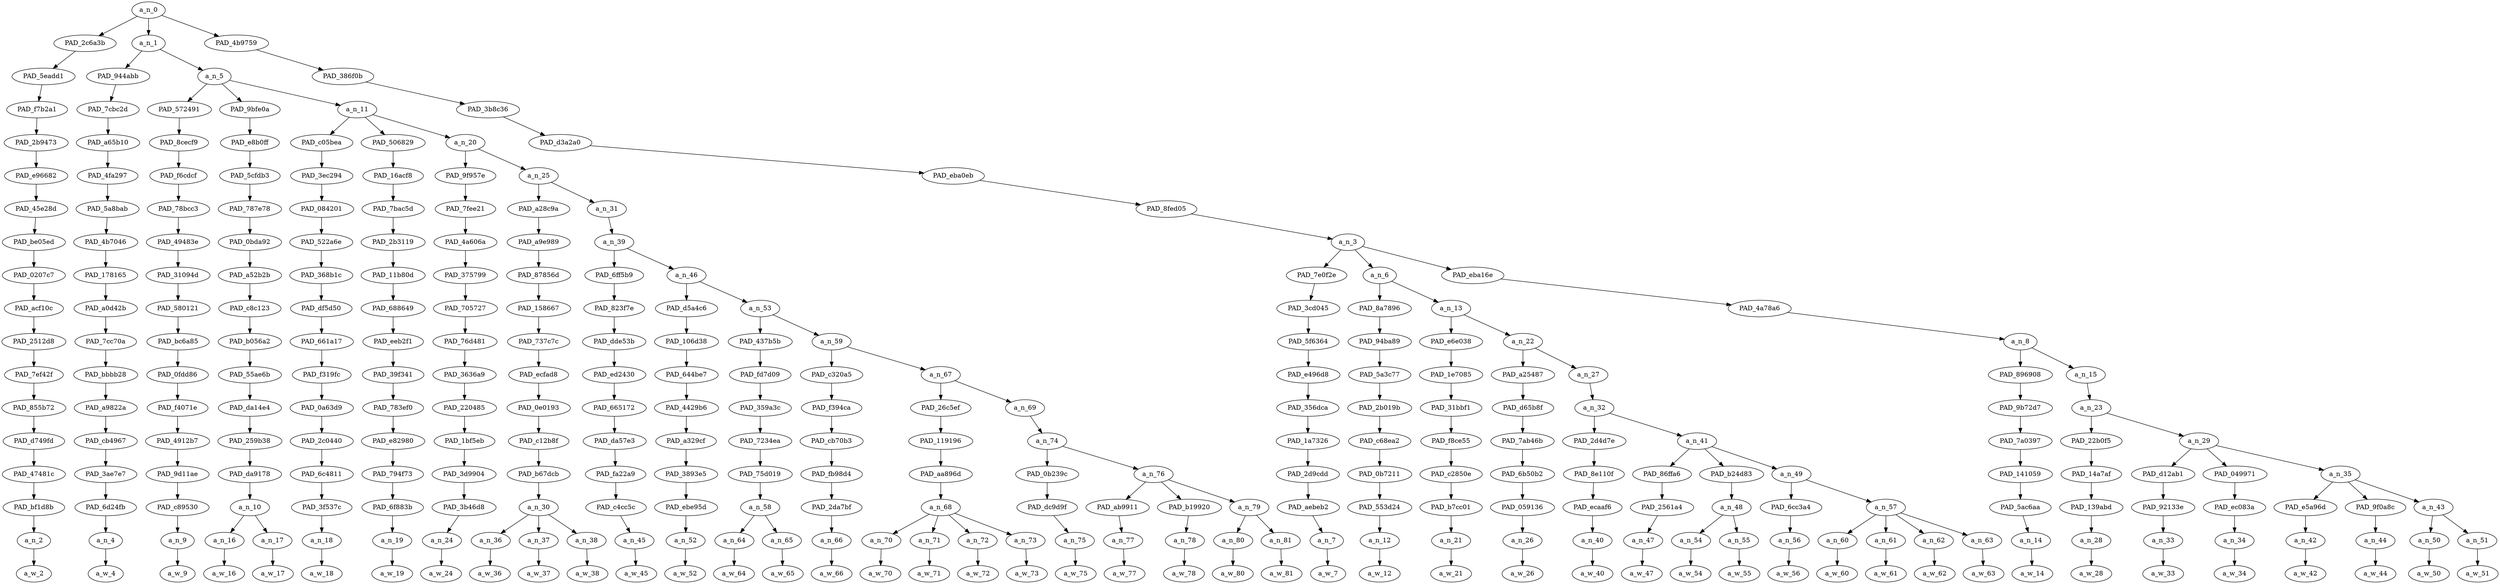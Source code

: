 strict digraph "" {
	a_n_0	[index=0,
		level=17,
		pos="19.859748746141978,17!",
		text_span="[0, 1, 2, 3, 4, 5, 6, 7, 8, 9, 10, 11, 12, 13, 14, 15, 16, 17, 18, 19, 20, 21, 22, 23, 24, 25, 26, 27, 28, 29, 30, 31, 32, 33, 34, \
35, 36, 37, 38, 39, 40, 41, 42, 43, 44, 45]",
		value=1.00000002];
	PAD_2c6a3b	[index=1,
		level=16,
		pos="24.0,16!",
		text_span="[24]",
		value=0.01189901];
	a_n_0 -> PAD_2c6a3b;
	a_n_1	[index=0,
		level=16,
		pos="1.518482349537037,16!",
		text_span="[0, 1, 2, 3, 4, 5, 6, 7, 8, 9, 10, 11, 12, 13, 14, 15, 16, 17, 18, 19, 20, 21, 22, 23]",
		value=0.66724325];
	a_n_0 -> a_n_1;
	PAD_4b9759	[index=2,
		level=16,
		pos="34.06076388888889,16!",
		text_span="[25, 26, 27, 28, 29, 30, 31, 32, 33, 34, 35, 36, 37, 38, 39, 40, 41, 42, 43, 44, 45]",
		value=0.32061777];
	a_n_0 -> PAD_4b9759;
	PAD_5eadd1	[index=2,
		level=15,
		pos="24.0,15!",
		text_span="[24]",
		value=0.01189901];
	PAD_2c6a3b -> PAD_5eadd1;
	PAD_f7b2a1	[index=4,
		level=14,
		pos="24.0,14!",
		text_span="[24]",
		value=0.01189901];
	PAD_5eadd1 -> PAD_f7b2a1;
	PAD_2b9473	[index=6,
		level=13,
		pos="24.0,13!",
		text_span="[24]",
		value=0.01189901];
	PAD_f7b2a1 -> PAD_2b9473;
	PAD_e96682	[index=7,
		level=12,
		pos="24.0,12!",
		text_span="[24]",
		value=0.01189901];
	PAD_2b9473 -> PAD_e96682;
	PAD_45e28d	[index=8,
		level=11,
		pos="24.0,11!",
		text_span="[24]",
		value=0.01189901];
	PAD_e96682 -> PAD_45e28d;
	PAD_be05ed	[index=8,
		level=10,
		pos="24.0,10!",
		text_span="[24]",
		value=0.01189901];
	PAD_45e28d -> PAD_be05ed;
	PAD_0207c7	[index=9,
		level=9,
		pos="24.0,9!",
		text_span="[24]",
		value=0.01189901];
	PAD_be05ed -> PAD_0207c7;
	PAD_acf10c	[index=10,
		level=8,
		pos="24.0,8!",
		text_span="[24]",
		value=0.01189901];
	PAD_0207c7 -> PAD_acf10c;
	PAD_2512d8	[index=11,
		level=7,
		pos="24.0,7!",
		text_span="[24]",
		value=0.01189901];
	PAD_acf10c -> PAD_2512d8;
	PAD_7ef42f	[index=12,
		level=6,
		pos="24.0,6!",
		text_span="[24]",
		value=0.01189901];
	PAD_2512d8 -> PAD_7ef42f;
	PAD_855b72	[index=13,
		level=5,
		pos="24.0,5!",
		text_span="[24]",
		value=0.01189901];
	PAD_7ef42f -> PAD_855b72;
	PAD_d749fd	[index=13,
		level=4,
		pos="24.0,4!",
		text_span="[24]",
		value=0.01189901];
	PAD_855b72 -> PAD_d749fd;
	PAD_47481c	[index=14,
		level=3,
		pos="24.0,3!",
		text_span="[24]",
		value=0.01189901];
	PAD_d749fd -> PAD_47481c;
	PAD_bf1d8b	[index=16,
		level=2,
		pos="24.0,2!",
		text_span="[24]",
		value=0.01189901];
	PAD_47481c -> PAD_bf1d8b;
	a_n_2	[index=24,
		level=1,
		pos="24.0,1!",
		text_span="[24]",
		value=0.01189901];
	PAD_bf1d8b -> a_n_2;
	a_w_2	[index=24,
		level=0,
		pos="24,0!",
		text_span="[24]",
		value=but];
	a_n_2 -> a_w_2;
	PAD_944abb	[index=0,
		level=15,
		pos="0.0,15!",
		text_span="[0]",
		value=0.02630308];
	a_n_1 -> PAD_944abb;
	a_n_5	[index=1,
		level=15,
		pos="3.036964699074074,15!",
		text_span="[1, 2, 3, 4, 5, 6, 7, 8, 9, 10, 11, 12, 13, 14, 15, 16, 17, 18, 19, 20, 21, 22, 23]",
		value=0.64065507];
	a_n_1 -> a_n_5;
	PAD_7cbc2d	[index=0,
		level=14,
		pos="0.0,14!",
		text_span="[0]",
		value=0.02630308];
	PAD_944abb -> PAD_7cbc2d;
	PAD_a65b10	[index=0,
		level=13,
		pos="0.0,13!",
		text_span="[0]",
		value=0.02630308];
	PAD_7cbc2d -> PAD_a65b10;
	PAD_4fa297	[index=0,
		level=12,
		pos="0.0,12!",
		text_span="[0]",
		value=0.02630308];
	PAD_a65b10 -> PAD_4fa297;
	PAD_5a8bab	[index=0,
		level=11,
		pos="0.0,11!",
		text_span="[0]",
		value=0.02630308];
	PAD_4fa297 -> PAD_5a8bab;
	PAD_4b7046	[index=0,
		level=10,
		pos="0.0,10!",
		text_span="[0]",
		value=0.02630308];
	PAD_5a8bab -> PAD_4b7046;
	PAD_178165	[index=0,
		level=9,
		pos="0.0,9!",
		text_span="[0]",
		value=0.02630308];
	PAD_4b7046 -> PAD_178165;
	PAD_a0d42b	[index=0,
		level=8,
		pos="0.0,8!",
		text_span="[0]",
		value=0.02630308];
	PAD_178165 -> PAD_a0d42b;
	PAD_7cc70a	[index=0,
		level=7,
		pos="0.0,7!",
		text_span="[0]",
		value=0.02630308];
	PAD_a0d42b -> PAD_7cc70a;
	PAD_bbbb28	[index=0,
		level=6,
		pos="0.0,6!",
		text_span="[0]",
		value=0.02630308];
	PAD_7cc70a -> PAD_bbbb28;
	PAD_a9822a	[index=0,
		level=5,
		pos="0.0,5!",
		text_span="[0]",
		value=0.02630308];
	PAD_bbbb28 -> PAD_a9822a;
	PAD_cb4967	[index=0,
		level=4,
		pos="0.0,4!",
		text_span="[0]",
		value=0.02630308];
	PAD_a9822a -> PAD_cb4967;
	PAD_3ae7e7	[index=0,
		level=3,
		pos="0.0,3!",
		text_span="[0]",
		value=0.02630308];
	PAD_cb4967 -> PAD_3ae7e7;
	PAD_6d24fb	[index=0,
		level=2,
		pos="0.0,2!",
		text_span="[0]",
		value=0.02630308];
	PAD_3ae7e7 -> PAD_6d24fb;
	a_n_4	[index=0,
		level=1,
		pos="0.0,1!",
		text_span="[0]",
		value=0.02630308];
	PAD_6d24fb -> a_n_4;
	a_w_4	[index=0,
		level=0,
		pos="0,0!",
		text_span="[0]",
		value="<user>"];
	a_n_4 -> a_w_4;
	PAD_572491	[index=1,
		level=14,
		pos="1.0,14!",
		text_span="[1]",
		value=0.02112273];
	a_n_5 -> PAD_572491;
	PAD_9bfe0a	[index=2,
		level=14,
		pos="2.5,14!",
		text_span="[2, 3]",
		value=0.02573416];
	a_n_5 -> PAD_9bfe0a;
	a_n_11	[index=3,
		level=14,
		pos="5.610894097222222,14!",
		text_span="[4, 5, 6, 7, 8, 9, 10, 11, 12, 13, 14, 15, 16, 17, 18, 19, 20, 21, 22, 23]",
		value=0.59350848];
	a_n_5 -> a_n_11;
	PAD_8cecf9	[index=1,
		level=13,
		pos="1.0,13!",
		text_span="[1]",
		value=0.02112273];
	PAD_572491 -> PAD_8cecf9;
	PAD_f6cdcf	[index=1,
		level=12,
		pos="1.0,12!",
		text_span="[1]",
		value=0.02112273];
	PAD_8cecf9 -> PAD_f6cdcf;
	PAD_78bcc3	[index=1,
		level=11,
		pos="1.0,11!",
		text_span="[1]",
		value=0.02112273];
	PAD_f6cdcf -> PAD_78bcc3;
	PAD_49483e	[index=1,
		level=10,
		pos="1.0,10!",
		text_span="[1]",
		value=0.02112273];
	PAD_78bcc3 -> PAD_49483e;
	PAD_31094d	[index=1,
		level=9,
		pos="1.0,9!",
		text_span="[1]",
		value=0.02112273];
	PAD_49483e -> PAD_31094d;
	PAD_580121	[index=1,
		level=8,
		pos="1.0,8!",
		text_span="[1]",
		value=0.02112273];
	PAD_31094d -> PAD_580121;
	PAD_bc6a85	[index=1,
		level=7,
		pos="1.0,7!",
		text_span="[1]",
		value=0.02112273];
	PAD_580121 -> PAD_bc6a85;
	PAD_0fdd86	[index=1,
		level=6,
		pos="1.0,6!",
		text_span="[1]",
		value=0.02112273];
	PAD_bc6a85 -> PAD_0fdd86;
	PAD_f4071e	[index=1,
		level=5,
		pos="1.0,5!",
		text_span="[1]",
		value=0.02112273];
	PAD_0fdd86 -> PAD_f4071e;
	PAD_4912b7	[index=1,
		level=4,
		pos="1.0,4!",
		text_span="[1]",
		value=0.02112273];
	PAD_f4071e -> PAD_4912b7;
	PAD_9d11ae	[index=1,
		level=3,
		pos="1.0,3!",
		text_span="[1]",
		value=0.02112273];
	PAD_4912b7 -> PAD_9d11ae;
	PAD_c89530	[index=1,
		level=2,
		pos="1.0,2!",
		text_span="[1]",
		value=0.02112273];
	PAD_9d11ae -> PAD_c89530;
	a_n_9	[index=1,
		level=1,
		pos="1.0,1!",
		text_span="[1]",
		value=0.02112273];
	PAD_c89530 -> a_n_9;
	a_w_9	[index=1,
		level=0,
		pos="1,0!",
		text_span="[1]",
		value=may];
	a_n_9 -> a_w_9;
	PAD_e8b0ff	[index=2,
		level=13,
		pos="2.5,13!",
		text_span="[2, 3]",
		value=0.02573416];
	PAD_9bfe0a -> PAD_e8b0ff;
	PAD_5cfdb3	[index=2,
		level=12,
		pos="2.5,12!",
		text_span="[2, 3]",
		value=0.02573416];
	PAD_e8b0ff -> PAD_5cfdb3;
	PAD_787e78	[index=2,
		level=11,
		pos="2.5,11!",
		text_span="[2, 3]",
		value=0.02573416];
	PAD_5cfdb3 -> PAD_787e78;
	PAD_0bda92	[index=2,
		level=10,
		pos="2.5,10!",
		text_span="[2, 3]",
		value=0.02573416];
	PAD_787e78 -> PAD_0bda92;
	PAD_a52b2b	[index=2,
		level=9,
		pos="2.5,9!",
		text_span="[2, 3]",
		value=0.02573416];
	PAD_0bda92 -> PAD_a52b2b;
	PAD_c8c123	[index=2,
		level=8,
		pos="2.5,8!",
		text_span="[2, 3]",
		value=0.02573416];
	PAD_a52b2b -> PAD_c8c123;
	PAD_b056a2	[index=2,
		level=7,
		pos="2.5,7!",
		text_span="[2, 3]",
		value=0.02573416];
	PAD_c8c123 -> PAD_b056a2;
	PAD_55ae6b	[index=2,
		level=6,
		pos="2.5,6!",
		text_span="[2, 3]",
		value=0.02573416];
	PAD_b056a2 -> PAD_55ae6b;
	PAD_da14e4	[index=2,
		level=5,
		pos="2.5,5!",
		text_span="[2, 3]",
		value=0.02573416];
	PAD_55ae6b -> PAD_da14e4;
	PAD_259b38	[index=2,
		level=4,
		pos="2.5,4!",
		text_span="[2, 3]",
		value=0.02573416];
	PAD_da14e4 -> PAD_259b38;
	PAD_da9178	[index=2,
		level=3,
		pos="2.5,3!",
		text_span="[2, 3]",
		value=0.02573416];
	PAD_259b38 -> PAD_da9178;
	a_n_10	[index=2,
		level=2,
		pos="2.5,2!",
		text_span="[2, 3]",
		value=0.02573416];
	PAD_da9178 -> a_n_10;
	a_n_16	[index=2,
		level=1,
		pos="2.0,1!",
		text_span="[2]",
		value=0.01347116];
	a_n_10 -> a_n_16;
	a_n_17	[index=3,
		level=1,
		pos="3.0,1!",
		text_span="[3]",
		value=0.01225252];
	a_n_10 -> a_n_17;
	a_w_16	[index=2,
		level=0,
		pos="2,0!",
		text_span="[2]",
		value=as];
	a_n_16 -> a_w_16;
	a_w_17	[index=3,
		level=0,
		pos="3,0!",
		text_span="[3]",
		value=well];
	a_n_17 -> a_w_17;
	PAD_c05bea	[index=3,
		level=13,
		pos="4.0,13!",
		text_span="[4]",
		value=0.01301423];
	a_n_11 -> PAD_c05bea;
	PAD_506829	[index=4,
		level=13,
		pos="5.0,13!",
		text_span="[5]",
		value=0.01321083];
	a_n_11 -> PAD_506829;
	a_n_20	[index=5,
		level=13,
		pos="7.832682291666667,13!",
		text_span="[6, 7, 8, 9, 10, 11, 12, 13, 14, 15, 16, 17, 18, 19, 20, 21, 22, 23]",
		value=0.56696602];
	a_n_11 -> a_n_20;
	PAD_3ec294	[index=3,
		level=12,
		pos="4.0,12!",
		text_span="[4]",
		value=0.01301423];
	PAD_c05bea -> PAD_3ec294;
	PAD_084201	[index=3,
		level=11,
		pos="4.0,11!",
		text_span="[4]",
		value=0.01301423];
	PAD_3ec294 -> PAD_084201;
	PAD_522a6e	[index=3,
		level=10,
		pos="4.0,10!",
		text_span="[4]",
		value=0.01301423];
	PAD_084201 -> PAD_522a6e;
	PAD_368b1c	[index=3,
		level=9,
		pos="4.0,9!",
		text_span="[4]",
		value=0.01301423];
	PAD_522a6e -> PAD_368b1c;
	PAD_df5d50	[index=3,
		level=8,
		pos="4.0,8!",
		text_span="[4]",
		value=0.01301423];
	PAD_368b1c -> PAD_df5d50;
	PAD_661a17	[index=3,
		level=7,
		pos="4.0,7!",
		text_span="[4]",
		value=0.01301423];
	PAD_df5d50 -> PAD_661a17;
	PAD_f319fc	[index=3,
		level=6,
		pos="4.0,6!",
		text_span="[4]",
		value=0.01301423];
	PAD_661a17 -> PAD_f319fc;
	PAD_0a63d9	[index=3,
		level=5,
		pos="4.0,5!",
		text_span="[4]",
		value=0.01301423];
	PAD_f319fc -> PAD_0a63d9;
	PAD_2c0440	[index=3,
		level=4,
		pos="4.0,4!",
		text_span="[4]",
		value=0.01301423];
	PAD_0a63d9 -> PAD_2c0440;
	PAD_6c4811	[index=3,
		level=3,
		pos="4.0,3!",
		text_span="[4]",
		value=0.01301423];
	PAD_2c0440 -> PAD_6c4811;
	PAD_3f537c	[index=3,
		level=2,
		pos="4.0,2!",
		text_span="[4]",
		value=0.01301423];
	PAD_6c4811 -> PAD_3f537c;
	a_n_18	[index=4,
		level=1,
		pos="4.0,1!",
		text_span="[4]",
		value=0.01301423];
	PAD_3f537c -> a_n_18;
	a_w_18	[index=4,
		level=0,
		pos="4,0!",
		text_span="[4]",
		value=put];
	a_n_18 -> a_w_18;
	PAD_16acf8	[index=4,
		level=12,
		pos="5.0,12!",
		text_span="[5]",
		value=0.01321083];
	PAD_506829 -> PAD_16acf8;
	PAD_7bac5d	[index=4,
		level=11,
		pos="5.0,11!",
		text_span="[5]",
		value=0.01321083];
	PAD_16acf8 -> PAD_7bac5d;
	PAD_2b3119	[index=4,
		level=10,
		pos="5.0,10!",
		text_span="[5]",
		value=0.01321083];
	PAD_7bac5d -> PAD_2b3119;
	PAD_11b80d	[index=4,
		level=9,
		pos="5.0,9!",
		text_span="[5]",
		value=0.01321083];
	PAD_2b3119 -> PAD_11b80d;
	PAD_688649	[index=4,
		level=8,
		pos="5.0,8!",
		text_span="[5]",
		value=0.01321083];
	PAD_11b80d -> PAD_688649;
	PAD_eeb2f1	[index=4,
		level=7,
		pos="5.0,7!",
		text_span="[5]",
		value=0.01321083];
	PAD_688649 -> PAD_eeb2f1;
	PAD_39f341	[index=4,
		level=6,
		pos="5.0,6!",
		text_span="[5]",
		value=0.01321083];
	PAD_eeb2f1 -> PAD_39f341;
	PAD_783ef0	[index=4,
		level=5,
		pos="5.0,5!",
		text_span="[5]",
		value=0.01321083];
	PAD_39f341 -> PAD_783ef0;
	PAD_e82980	[index=4,
		level=4,
		pos="5.0,4!",
		text_span="[5]",
		value=0.01321083];
	PAD_783ef0 -> PAD_e82980;
	PAD_794f73	[index=4,
		level=3,
		pos="5.0,3!",
		text_span="[5]",
		value=0.01321083];
	PAD_e82980 -> PAD_794f73;
	PAD_6f883b	[index=4,
		level=2,
		pos="5.0,2!",
		text_span="[5]",
		value=0.01321083];
	PAD_794f73 -> PAD_6f883b;
	a_n_19	[index=5,
		level=1,
		pos="5.0,1!",
		text_span="[5]",
		value=0.01321083];
	PAD_6f883b -> a_n_19;
	a_w_19	[index=5,
		level=0,
		pos="5,0!",
		text_span="[5]",
		value=you];
	a_n_19 -> a_w_19;
	PAD_9f957e	[index=5,
		level=12,
		pos="6.0,12!",
		text_span="[6]",
		value=0.01002712];
	a_n_20 -> PAD_9f957e;
	a_n_25	[index=6,
		level=12,
		pos="9.665364583333334,12!",
		text_span="[7, 8, 9, 10, 11, 12, 13, 14, 15, 16, 17, 18, 19, 20, 21, 22, 23]",
		value=0.55660585];
	a_n_20 -> a_n_25;
	PAD_7fee21	[index=5,
		level=11,
		pos="6.0,11!",
		text_span="[6]",
		value=0.01002712];
	PAD_9f957e -> PAD_7fee21;
	PAD_4a606a	[index=5,
		level=10,
		pos="6.0,10!",
		text_span="[6]",
		value=0.01002712];
	PAD_7fee21 -> PAD_4a606a;
	PAD_375799	[index=5,
		level=9,
		pos="6.0,9!",
		text_span="[6]",
		value=0.01002712];
	PAD_4a606a -> PAD_375799;
	PAD_705727	[index=5,
		level=8,
		pos="6.0,8!",
		text_span="[6]",
		value=0.01002712];
	PAD_375799 -> PAD_705727;
	PAD_76d481	[index=5,
		level=7,
		pos="6.0,7!",
		text_span="[6]",
		value=0.01002712];
	PAD_705727 -> PAD_76d481;
	PAD_3636a9	[index=5,
		level=6,
		pos="6.0,6!",
		text_span="[6]",
		value=0.01002712];
	PAD_76d481 -> PAD_3636a9;
	PAD_220485	[index=5,
		level=5,
		pos="6.0,5!",
		text_span="[6]",
		value=0.01002712];
	PAD_3636a9 -> PAD_220485;
	PAD_1bf5eb	[index=5,
		level=4,
		pos="6.0,4!",
		text_span="[6]",
		value=0.01002712];
	PAD_220485 -> PAD_1bf5eb;
	PAD_3d9904	[index=5,
		level=3,
		pos="6.0,3!",
		text_span="[6]",
		value=0.01002712];
	PAD_1bf5eb -> PAD_3d9904;
	PAD_3b46d8	[index=5,
		level=2,
		pos="6.0,2!",
		text_span="[6]",
		value=0.01002712];
	PAD_3d9904 -> PAD_3b46d8;
	a_n_24	[index=6,
		level=1,
		pos="6.0,1!",
		text_span="[6]",
		value=0.01002712];
	PAD_3b46d8 -> a_n_24;
	a_w_24	[index=6,
		level=0,
		pos="6,0!",
		text_span="[6]",
		value=to];
	a_n_24 -> a_w_24;
	PAD_a28c9a	[index=6,
		level=11,
		pos="8.0,11!",
		text_span="[7, 8, 9]",
		value=0.04689068];
	a_n_25 -> PAD_a28c9a;
	a_n_31	[index=7,
		level=11,
		pos="11.330729166666668,11!",
		text_span="[10, 11, 12, 13, 14, 15, 16, 17, 18, 19, 20, 21, 22, 23]",
		value=0.50937374];
	a_n_25 -> a_n_31;
	PAD_a9e989	[index=6,
		level=10,
		pos="8.0,10!",
		text_span="[7, 8, 9]",
		value=0.04689068];
	PAD_a28c9a -> PAD_a9e989;
	PAD_87856d	[index=6,
		level=9,
		pos="8.0,9!",
		text_span="[7, 8, 9]",
		value=0.04689068];
	PAD_a9e989 -> PAD_87856d;
	PAD_158667	[index=6,
		level=8,
		pos="8.0,8!",
		text_span="[7, 8, 9]",
		value=0.04689068];
	PAD_87856d -> PAD_158667;
	PAD_737c7c	[index=6,
		level=7,
		pos="8.0,7!",
		text_span="[7, 8, 9]",
		value=0.04689068];
	PAD_158667 -> PAD_737c7c;
	PAD_ecfad8	[index=6,
		level=6,
		pos="8.0,6!",
		text_span="[7, 8, 9]",
		value=0.04689068];
	PAD_737c7c -> PAD_ecfad8;
	PAD_0e0193	[index=6,
		level=5,
		pos="8.0,5!",
		text_span="[7, 8, 9]",
		value=0.04689068];
	PAD_ecfad8 -> PAD_0e0193;
	PAD_c12b8f	[index=6,
		level=4,
		pos="8.0,4!",
		text_span="[7, 8, 9]",
		value=0.04689068];
	PAD_0e0193 -> PAD_c12b8f;
	PAD_b67dcb	[index=6,
		level=3,
		pos="8.0,3!",
		text_span="[7, 8, 9]",
		value=0.04689068];
	PAD_c12b8f -> PAD_b67dcb;
	a_n_30	[index=6,
		level=2,
		pos="8.0,2!",
		text_span="[7, 8, 9]",
		value=0.04689068];
	PAD_b67dcb -> a_n_30;
	a_n_36	[index=7,
		level=1,
		pos="7.0,1!",
		text_span="[7]",
		value=0.01202826];
	a_n_30 -> a_n_36;
	a_n_37	[index=8,
		level=1,
		pos="8.0,1!",
		text_span="[8]",
		value=0.01714351];
	a_n_30 -> a_n_37;
	a_n_38	[index=9,
		level=1,
		pos="9.0,1!",
		text_span="[9]",
		value=0.01768253];
	a_n_30 -> a_n_38;
	a_w_36	[index=7,
		level=0,
		pos="7,0!",
		text_span="[7]",
		value=good];
	a_n_36 -> a_w_36;
	a_w_37	[index=8,
		level=0,
		pos="8,0!",
		text_span="[8]",
		value=use];
	a_n_37 -> a_w_37;
	a_w_38	[index=9,
		level=0,
		pos="9,0!",
		text_span="[9]",
		value="<user>1"];
	a_n_38 -> a_w_38;
	a_n_39	[index=7,
		level=10,
		pos="11.330729166666668,10!",
		text_span="[10, 11, 12, 13, 14, 15, 16, 17, 18, 19, 20, 21, 22, 23]",
		value=0.50899239];
	a_n_31 -> a_n_39;
	PAD_6ff5b9	[index=7,
		level=9,
		pos="10.0,9!",
		text_span="[10]",
		value=0.01164450];
	a_n_39 -> PAD_6ff5b9;
	a_n_46	[index=8,
		level=9,
		pos="12.661458333333334,9!",
		text_span="[11, 12, 13, 14, 15, 16, 17, 18, 19, 20, 21, 22, 23]",
		value=0.49696654];
	a_n_39 -> a_n_46;
	PAD_823f7e	[index=7,
		level=8,
		pos="10.0,8!",
		text_span="[10]",
		value=0.01164450];
	PAD_6ff5b9 -> PAD_823f7e;
	PAD_dde53b	[index=7,
		level=7,
		pos="10.0,7!",
		text_span="[10]",
		value=0.01164450];
	PAD_823f7e -> PAD_dde53b;
	PAD_ed2430	[index=7,
		level=6,
		pos="10.0,6!",
		text_span="[10]",
		value=0.01164450];
	PAD_dde53b -> PAD_ed2430;
	PAD_665172	[index=7,
		level=5,
		pos="10.0,5!",
		text_span="[10]",
		value=0.01164450];
	PAD_ed2430 -> PAD_665172;
	PAD_da57e3	[index=7,
		level=4,
		pos="10.0,4!",
		text_span="[10]",
		value=0.01164450];
	PAD_665172 -> PAD_da57e3;
	PAD_fa22a9	[index=7,
		level=3,
		pos="10.0,3!",
		text_span="[10]",
		value=0.01164450];
	PAD_da57e3 -> PAD_fa22a9;
	PAD_c4cc5c	[index=7,
		level=2,
		pos="10.0,2!",
		text_span="[10]",
		value=0.01164450];
	PAD_fa22a9 -> PAD_c4cc5c;
	a_n_45	[index=10,
		level=1,
		pos="10.0,1!",
		text_span="[10]",
		value=0.01164450];
	PAD_c4cc5c -> a_n_45;
	a_w_45	[index=10,
		level=0,
		pos="10,0!",
		text_span="[10]",
		value=this];
	a_n_45 -> a_w_45;
	PAD_d5a4c6	[index=8,
		level=8,
		pos="11.0,8!",
		text_span="[11]",
		value=0.01325003];
	a_n_46 -> PAD_d5a4c6;
	a_n_53	[index=9,
		level=8,
		pos="14.322916666666668,8!",
		text_span="[12, 13, 14, 15, 16, 17, 18, 19, 20, 21, 22, 23]",
		value=0.48332165];
	a_n_46 -> a_n_53;
	PAD_106d38	[index=8,
		level=7,
		pos="11.0,7!",
		text_span="[11]",
		value=0.01325003];
	PAD_d5a4c6 -> PAD_106d38;
	PAD_644be7	[index=8,
		level=6,
		pos="11.0,6!",
		text_span="[11]",
		value=0.01325003];
	PAD_106d38 -> PAD_644be7;
	PAD_4429b6	[index=8,
		level=5,
		pos="11.0,5!",
		text_span="[11]",
		value=0.01325003];
	PAD_644be7 -> PAD_4429b6;
	PAD_a329cf	[index=8,
		level=4,
		pos="11.0,4!",
		text_span="[11]",
		value=0.01325003];
	PAD_4429b6 -> PAD_a329cf;
	PAD_3893e5	[index=8,
		level=3,
		pos="11.0,3!",
		text_span="[11]",
		value=0.01325003];
	PAD_a329cf -> PAD_3893e5;
	PAD_ebe95d	[index=8,
		level=2,
		pos="11.0,2!",
		text_span="[11]",
		value=0.01325003];
	PAD_3893e5 -> PAD_ebe95d;
	a_n_52	[index=11,
		level=1,
		pos="11.0,1!",
		text_span="[11]",
		value=0.01325003];
	PAD_ebe95d -> a_n_52;
	a_w_52	[index=11,
		level=0,
		pos="11,0!",
		text_span="[11]",
		value=is];
	a_n_52 -> a_w_52;
	PAD_437b5b	[index=9,
		level=7,
		pos="12.5,7!",
		text_span="[12, 13]",
		value=0.03303989];
	a_n_53 -> PAD_437b5b;
	a_n_59	[index=10,
		level=7,
		pos="16.145833333333336,7!",
		text_span="[14, 15, 16, 17, 18, 19, 20, 21, 22, 23]",
		value=0.44986036];
	a_n_53 -> a_n_59;
	PAD_fd7d09	[index=9,
		level=6,
		pos="12.5,6!",
		text_span="[12, 13]",
		value=0.03303989];
	PAD_437b5b -> PAD_fd7d09;
	PAD_359a3c	[index=9,
		level=5,
		pos="12.5,5!",
		text_span="[12, 13]",
		value=0.03303989];
	PAD_fd7d09 -> PAD_359a3c;
	PAD_7234ea	[index=9,
		level=4,
		pos="12.5,4!",
		text_span="[12, 13]",
		value=0.03303989];
	PAD_359a3c -> PAD_7234ea;
	PAD_75d019	[index=9,
		level=3,
		pos="12.5,3!",
		text_span="[12, 13]",
		value=0.03303989];
	PAD_7234ea -> PAD_75d019;
	a_n_58	[index=9,
		level=2,
		pos="12.5,2!",
		text_span="[12, 13]",
		value=0.03303989];
	PAD_75d019 -> a_n_58;
	a_n_64	[index=12,
		level=1,
		pos="12.0,1!",
		text_span="[12]",
		value=0.01097603];
	a_n_58 -> a_n_64;
	a_n_65	[index=13,
		level=1,
		pos="13.0,1!",
		text_span="[13]",
		value=0.02198939];
	a_n_58 -> a_n_65;
	a_w_64	[index=12,
		level=0,
		pos="12,0!",
		text_span="[12]",
		value=an];
	a_n_64 -> a_w_64;
	a_w_65	[index=13,
		level=0,
		pos="13,0!",
		text_span="[13]",
		value=example];
	a_n_65 -> a_w_65;
	PAD_c320a5	[index=10,
		level=6,
		pos="14.0,6!",
		text_span="[14]",
		value=0.01610444];
	a_n_59 -> PAD_c320a5;
	a_n_67	[index=11,
		level=6,
		pos="18.291666666666668,6!",
		text_span="[15, 16, 17, 18, 19, 20, 21, 22, 23]",
		value=0.43325673];
	a_n_59 -> a_n_67;
	PAD_f394ca	[index=10,
		level=5,
		pos="14.0,5!",
		text_span="[14]",
		value=0.01610444];
	PAD_c320a5 -> PAD_f394ca;
	PAD_cb70b3	[index=10,
		level=4,
		pos="14.0,4!",
		text_span="[14]",
		value=0.01610444];
	PAD_f394ca -> PAD_cb70b3;
	PAD_fb98d4	[index=10,
		level=3,
		pos="14.0,3!",
		text_span="[14]",
		value=0.01610444];
	PAD_cb70b3 -> PAD_fb98d4;
	PAD_2da7bf	[index=10,
		level=2,
		pos="14.0,2!",
		text_span="[14]",
		value=0.01610444];
	PAD_fb98d4 -> PAD_2da7bf;
	a_n_66	[index=14,
		level=1,
		pos="14.0,1!",
		text_span="[14]",
		value=0.01610444];
	PAD_2da7bf -> a_n_66;
	a_w_66	[index=14,
		level=0,
		pos="14,0!",
		text_span="[14]",
		value=of];
	a_n_66 -> a_w_66;
	PAD_26c5ef	[index=11,
		level=5,
		pos="16.5,5!",
		text_span="[15, 16, 17, 18]",
		value=0.35174726];
	a_n_67 -> PAD_26c5ef;
	a_n_69	[index=12,
		level=5,
		pos="20.083333333333336,5!",
		text_span="[19, 20, 21, 22, 23]",
		value=0.08098108];
	a_n_67 -> a_n_69;
	PAD_119196	[index=11,
		level=4,
		pos="16.5,4!",
		text_span="[15, 16, 17, 18]",
		value=0.35174726];
	PAD_26c5ef -> PAD_119196;
	PAD_aa896d	[index=11,
		level=3,
		pos="16.5,3!",
		text_span="[15, 16, 17, 18]",
		value=0.35174726];
	PAD_119196 -> PAD_aa896d;
	a_n_68	[index=11,
		level=2,
		pos="16.5,2!",
		text_span="[15, 16, 17, 18]",
		value=0.35174726];
	PAD_aa896d -> a_n_68;
	a_n_70	[index=15,
		level=1,
		pos="15.0,1!",
		text_span="[15]",
		value=0.03631919];
	a_n_68 -> a_n_70;
	a_n_71	[index=16,
		level=1,
		pos="16.0,1!",
		text_span="[16]",
		value=0.10713848];
	a_n_68 -> a_n_71;
	a_n_72	[index=17,
		level=1,
		pos="17.0,1!",
		text_span="[17]",
		value=0.15805227];
	a_n_68 -> a_n_72;
	a_n_73	[index=18,
		level=1,
		pos="18.0,1!",
		text_span="[18]",
		value=0.04944903];
	a_n_68 -> a_n_73;
	a_w_70	[index=15,
		level=0,
		pos="15,0!",
		text_span="[15]",
		value=a];
	a_n_70 -> a_w_70;
	a_w_71	[index=16,
		level=0,
		pos="16,0!",
		text_span="[16]",
		value=muslim];
	a_n_71 -> a_w_71;
	a_w_72	[index=17,
		level=0,
		pos="17,0!",
		text_span="[17]",
		value=catfish];
	a_n_72 -> a_w_72;
	a_w_73	[index=18,
		level=0,
		pos="18,0!",
		text_span="[18]",
		value=study];
	a_n_73 -> a_w_73;
	a_n_74	[index=12,
		level=4,
		pos="20.083333333333336,4!",
		text_span="[19, 20, 21, 22, 23]",
		value=0.08096135];
	a_n_69 -> a_n_74;
	PAD_0b239c	[index=12,
		level=3,
		pos="19.0,3!",
		text_span="[19]",
		value=0.02143493];
	a_n_74 -> PAD_0b239c;
	a_n_76	[index=13,
		level=3,
		pos="21.166666666666668,3!",
		text_span="[20, 21, 22, 23]",
		value=0.05950670];
	a_n_74 -> a_n_76;
	PAD_dc9d9f	[index=12,
		level=2,
		pos="19.0,2!",
		text_span="[19]",
		value=0.02143493];
	PAD_0b239c -> PAD_dc9d9f;
	a_n_75	[index=19,
		level=1,
		pos="19.0,1!",
		text_span="[19]",
		value=0.02143493];
	PAD_dc9d9f -> a_n_75;
	a_w_75	[index=19,
		level=0,
		pos="19,0!",
		text_span="[19]",
		value=it];
	a_n_75 -> a_w_75;
	PAD_ab9911	[index=13,
		level=2,
		pos="20.0,2!",
		text_span="[20]",
		value=0.01403554];
	a_n_76 -> PAD_ab9911;
	PAD_b19920	[index=14,
		level=2,
		pos="21.0,2!",
		text_span="[21]",
		value=0.02036411];
	a_n_76 -> PAD_b19920;
	a_n_79	[index=15,
		level=2,
		pos="22.5,2!",
		text_span="[22, 23]",
		value=0.02505759];
	a_n_76 -> a_n_79;
	a_n_77	[index=20,
		level=1,
		pos="20.0,1!",
		text_span="[20]",
		value=0.01403554];
	PAD_ab9911 -> a_n_77;
	a_w_77	[index=20,
		level=0,
		pos="20,0!",
		text_span="[20]",
		value=have];
	a_n_77 -> a_w_77;
	a_n_78	[index=21,
		level=1,
		pos="21.0,1!",
		text_span="[21]",
		value=0.02036411];
	PAD_b19920 -> a_n_78;
	a_w_78	[index=21,
		level=0,
		pos="21,0!",
		text_span="[21]",
		value=fun];
	a_n_78 -> a_w_78;
	a_n_80	[index=22,
		level=1,
		pos="22.0,1!",
		text_span="[22]",
		value=0.01266018];
	a_n_79 -> a_n_80;
	a_n_81	[index=23,
		level=1,
		pos="23.0,1!",
		text_span="[23]",
		value=0.01235524];
	a_n_79 -> a_n_81;
	a_w_80	[index=22,
		level=0,
		pos="22,0!",
		text_span="[22]",
		value=with];
	a_n_80 -> a_w_80;
	a_w_81	[index=23,
		level=0,
		pos="23,0!",
		text_span="[23]",
		value=it1];
	a_n_81 -> a_w_81;
	PAD_386f0b	[index=3,
		level=15,
		pos="34.06076388888889,15!",
		text_span="[25, 26, 27, 28, 29, 30, 31, 32, 33, 34, 35, 36, 37, 38, 39, 40, 41, 42, 43, 44, 45]",
		value=0.32061777];
	PAD_4b9759 -> PAD_386f0b;
	PAD_3b8c36	[index=5,
		level=14,
		pos="34.06076388888889,14!",
		text_span="[25, 26, 27, 28, 29, 30, 31, 32, 33, 34, 35, 36, 37, 38, 39, 40, 41, 42, 43, 44, 45]",
		value=0.32061777];
	PAD_386f0b -> PAD_3b8c36;
	PAD_d3a2a0	[index=7,
		level=13,
		pos="34.06076388888889,13!",
		text_span="[25, 26, 27, 28, 29, 30, 31, 32, 33, 34, 35, 36, 37, 38, 39, 40, 41, 42, 43, 44, 45]",
		value=0.32061777];
	PAD_3b8c36 -> PAD_d3a2a0;
	PAD_eba0eb	[index=8,
		level=12,
		pos="34.06076388888889,12!",
		text_span="[25, 26, 27, 28, 29, 30, 31, 32, 33, 34, 35, 36, 37, 38, 39, 40, 41, 42, 43, 44, 45]",
		value=0.32061777];
	PAD_d3a2a0 -> PAD_eba0eb;
	PAD_8fed05	[index=9,
		level=11,
		pos="34.06076388888889,11!",
		text_span="[25, 26, 27, 28, 29, 30, 31, 32, 33, 34, 35, 36, 37, 38, 39, 40, 41, 42, 43, 44, 45]",
		value=0.32061777];
	PAD_eba0eb -> PAD_8fed05;
	a_n_3	[index=9,
		level=10,
		pos="34.06076388888889,10!",
		text_span="[25, 26, 27, 28, 29, 30, 31, 32, 33, 34, 35, 36, 37, 38, 39, 40, 41, 42, 43, 44, 45]",
		value=0.32061777];
	PAD_8fed05 -> a_n_3;
	PAD_7e0f2e	[index=11,
		level=9,
		pos="37.0,9!",
		text_span="[37]",
		value=0.01296180];
	a_n_3 -> PAD_7e0f2e;
	a_n_6	[index=10,
		level=9,
		pos="26.057291666666668,9!",
		text_span="[25, 26, 27, 28, 29, 30, 31, 32, 33, 34, 35, 36]",
		value=0.19167376];
	a_n_3 -> a_n_6;
	PAD_eba16e	[index=12,
		level=9,
		pos="39.125,9!",
		text_span="[38, 39, 40, 41, 42, 43, 44, 45]",
		value=0.11592326];
	a_n_3 -> PAD_eba16e;
	PAD_3cd045	[index=13,
		level=8,
		pos="37.0,8!",
		text_span="[37]",
		value=0.01296180];
	PAD_7e0f2e -> PAD_3cd045;
	PAD_5f6364	[index=15,
		level=7,
		pos="37.0,7!",
		text_span="[37]",
		value=0.01296180];
	PAD_3cd045 -> PAD_5f6364;
	PAD_e496d8	[index=17,
		level=6,
		pos="37.0,6!",
		text_span="[37]",
		value=0.01296180];
	PAD_5f6364 -> PAD_e496d8;
	PAD_356dca	[index=18,
		level=5,
		pos="37.0,5!",
		text_span="[37]",
		value=0.01296180];
	PAD_e496d8 -> PAD_356dca;
	PAD_1a7326	[index=19,
		level=4,
		pos="37.0,4!",
		text_span="[37]",
		value=0.01296180];
	PAD_356dca -> PAD_1a7326;
	PAD_2d9cdd	[index=22,
		level=3,
		pos="37.0,3!",
		text_span="[37]",
		value=0.01296180];
	PAD_1a7326 -> PAD_2d9cdd;
	PAD_aebeb2	[index=25,
		level=2,
		pos="37.0,2!",
		text_span="[37]",
		value=0.01296180];
	PAD_2d9cdd -> PAD_aebeb2;
	a_n_7	[index=37,
		level=1,
		pos="37.0,1!",
		text_span="[37]",
		value=0.01296180];
	PAD_aebeb2 -> a_n_7;
	a_w_7	[index=37,
		level=0,
		pos="37,0!",
		text_span="[37]",
		value=i];
	a_n_7 -> a_w_7;
	PAD_8a7896	[index=11,
		level=8,
		pos="25.0,8!",
		text_span="[25]",
		value=0.01095314];
	a_n_6 -> PAD_8a7896;
	a_n_13	[index=12,
		level=8,
		pos="27.114583333333336,8!",
		text_span="[26, 27, 28, 29, 30, 31, 32, 33, 34, 35, 36]",
		value=0.18068271];
	a_n_6 -> a_n_13;
	PAD_94ba89	[index=12,
		level=7,
		pos="25.0,7!",
		text_span="[25]",
		value=0.01095314];
	PAD_8a7896 -> PAD_94ba89;
	PAD_5a3c77	[index=13,
		level=6,
		pos="25.0,6!",
		text_span="[25]",
		value=0.01095314];
	PAD_94ba89 -> PAD_5a3c77;
	PAD_2b019b	[index=14,
		level=5,
		pos="25.0,5!",
		text_span="[25]",
		value=0.01095314];
	PAD_5a3c77 -> PAD_2b019b;
	PAD_c68ea2	[index=14,
		level=4,
		pos="25.0,4!",
		text_span="[25]",
		value=0.01095314];
	PAD_2b019b -> PAD_c68ea2;
	PAD_0b7211	[index=15,
		level=3,
		pos="25.0,3!",
		text_span="[25]",
		value=0.01095314];
	PAD_c68ea2 -> PAD_0b7211;
	PAD_553d24	[index=17,
		level=2,
		pos="25.0,2!",
		text_span="[25]",
		value=0.01095314];
	PAD_0b7211 -> PAD_553d24;
	a_n_12	[index=25,
		level=1,
		pos="25.0,1!",
		text_span="[25]",
		value=0.01095314];
	PAD_553d24 -> a_n_12;
	a_w_12	[index=25,
		level=0,
		pos="25,0!",
		text_span="[25]",
		value=if];
	a_n_12 -> a_w_12;
	PAD_e6e038	[index=13,
		level=7,
		pos="26.0,7!",
		text_span="[26]",
		value=0.01203943];
	a_n_13 -> PAD_e6e038;
	a_n_22	[index=14,
		level=7,
		pos="28.229166666666668,7!",
		text_span="[27, 28, 29, 30, 31, 32, 33, 34, 35, 36]",
		value=0.16861311];
	a_n_13 -> a_n_22;
	PAD_1e7085	[index=14,
		level=6,
		pos="26.0,6!",
		text_span="[26]",
		value=0.01203943];
	PAD_e6e038 -> PAD_1e7085;
	PAD_31bbf1	[index=15,
		level=5,
		pos="26.0,5!",
		text_span="[26]",
		value=0.01203943];
	PAD_1e7085 -> PAD_31bbf1;
	PAD_f8ce55	[index=15,
		level=4,
		pos="26.0,4!",
		text_span="[26]",
		value=0.01203943];
	PAD_31bbf1 -> PAD_f8ce55;
	PAD_c2850e	[index=16,
		level=3,
		pos="26.0,3!",
		text_span="[26]",
		value=0.01203943];
	PAD_f8ce55 -> PAD_c2850e;
	PAD_b7cc01	[index=18,
		level=2,
		pos="26.0,2!",
		text_span="[26]",
		value=0.01203943];
	PAD_c2850e -> PAD_b7cc01;
	a_n_21	[index=26,
		level=1,
		pos="26.0,1!",
		text_span="[26]",
		value=0.01203943];
	PAD_b7cc01 -> a_n_21;
	a_w_21	[index=26,
		level=0,
		pos="26,0!",
		text_span="[26]",
		value=you1];
	a_n_21 -> a_w_21;
	PAD_a25487	[index=15,
		level=6,
		pos="27.0,6!",
		text_span="[27]",
		value=0.01286183];
	a_n_22 -> PAD_a25487;
	a_n_27	[index=16,
		level=6,
		pos="29.458333333333336,6!",
		text_span="[28, 29, 30, 31, 32, 33, 34, 35, 36]",
		value=0.15571172];
	a_n_22 -> a_n_27;
	PAD_d65b8f	[index=16,
		level=5,
		pos="27.0,5!",
		text_span="[27]",
		value=0.01286183];
	PAD_a25487 -> PAD_d65b8f;
	PAD_7ab46b	[index=16,
		level=4,
		pos="27.0,4!",
		text_span="[27]",
		value=0.01286183];
	PAD_d65b8f -> PAD_7ab46b;
	PAD_6b50b2	[index=17,
		level=3,
		pos="27.0,3!",
		text_span="[27]",
		value=0.01286183];
	PAD_7ab46b -> PAD_6b50b2;
	PAD_059136	[index=19,
		level=2,
		pos="27.0,2!",
		text_span="[27]",
		value=0.01286183];
	PAD_6b50b2 -> PAD_059136;
	a_n_26	[index=27,
		level=1,
		pos="27.0,1!",
		text_span="[27]",
		value=0.01286183];
	PAD_059136 -> a_n_26;
	a_w_26	[index=27,
		level=0,
		pos="27,0!",
		text_span="[27]",
		value=want];
	a_n_26 -> a_w_26;
	a_n_32	[index=17,
		level=5,
		pos="29.458333333333336,5!",
		text_span="[28, 29, 30, 31, 32, 33, 34, 35, 36]",
		value=0.15567117];
	a_n_27 -> a_n_32;
	PAD_2d4d7e	[index=17,
		level=4,
		pos="28.0,4!",
		text_span="[28]",
		value=0.01202917];
	a_n_32 -> PAD_2d4d7e;
	a_n_41	[index=18,
		level=4,
		pos="30.916666666666668,4!",
		text_span="[29, 30, 31, 32, 33, 34, 35, 36]",
		value=0.14360145];
	a_n_32 -> a_n_41;
	PAD_8e110f	[index=18,
		level=3,
		pos="28.0,3!",
		text_span="[28]",
		value=0.01202917];
	PAD_2d4d7e -> PAD_8e110f;
	PAD_ecaaf6	[index=20,
		level=2,
		pos="28.0,2!",
		text_span="[28]",
		value=0.01202917];
	PAD_8e110f -> PAD_ecaaf6;
	a_n_40	[index=28,
		level=1,
		pos="28.0,1!",
		text_span="[28]",
		value=0.01202917];
	PAD_ecaaf6 -> a_n_40;
	a_w_40	[index=28,
		level=0,
		pos="28,0!",
		text_span="[28]",
		value=to1];
	a_n_40 -> a_w_40;
	PAD_86ffa6	[index=19,
		level=3,
		pos="29.0,3!",
		text_span="[29]",
		value=0.03231690];
	a_n_41 -> PAD_86ffa6;
	PAD_b24d83	[index=20,
		level=3,
		pos="30.5,3!",
		text_span="[30, 31]",
		value=0.02794144];
	a_n_41 -> PAD_b24d83;
	a_n_49	[index=21,
		level=3,
		pos="33.25,3!",
		text_span="[32, 33, 34, 35, 36]",
		value=0.08330715];
	a_n_41 -> a_n_49;
	PAD_2561a4	[index=21,
		level=2,
		pos="29.0,2!",
		text_span="[29]",
		value=0.03231690];
	PAD_86ffa6 -> PAD_2561a4;
	a_n_47	[index=29,
		level=1,
		pos="29.0,1!",
		text_span="[29]",
		value=0.03231690];
	PAD_2561a4 -> a_n_47;
	a_w_47	[index=29,
		level=0,
		pos="29,0!",
		text_span="[29]",
		value=cry];
	a_n_47 -> a_w_47;
	a_n_48	[index=22,
		level=2,
		pos="30.5,2!",
		text_span="[30, 31]",
		value=0.02794144];
	PAD_b24d83 -> a_n_48;
	a_n_54	[index=30,
		level=1,
		pos="30.0,1!",
		text_span="[30]",
		value=0.01325893];
	a_n_48 -> a_n_54;
	a_n_55	[index=31,
		level=1,
		pos="31.0,1!",
		text_span="[31]",
		value=0.01465861];
	a_n_48 -> a_n_55;
	a_w_54	[index=30,
		level=0,
		pos="30,0!",
		text_span="[30]",
		value=at];
	a_n_54 -> a_w_54;
	a_w_55	[index=31,
		level=0,
		pos="31,0!",
		text_span="[31]",
		value=me];
	a_n_55 -> a_w_55;
	PAD_6cc3a4	[index=23,
		level=2,
		pos="32.0,2!",
		text_span="[32]",
		value=0.01180319];
	a_n_49 -> PAD_6cc3a4;
	a_n_57	[index=24,
		level=2,
		pos="34.5,2!",
		text_span="[33, 34, 35, 36]",
		value=0.07148282];
	a_n_49 -> a_n_57;
	a_n_56	[index=32,
		level=1,
		pos="32.0,1!",
		text_span="[32]",
		value=0.01180319];
	PAD_6cc3a4 -> a_n_56;
	a_w_56	[index=32,
		level=0,
		pos="32,0!",
		text_span="[32]",
		value=for];
	a_n_56 -> a_w_56;
	a_n_60	[index=33,
		level=1,
		pos="33.0,1!",
		text_span="[33]",
		value=0.01244891];
	a_n_57 -> a_n_60;
	a_n_61	[index=34,
		level=1,
		pos="34.0,1!",
		text_span="[34]",
		value=0.01335628];
	a_n_57 -> a_n_61;
	a_n_62	[index=35,
		level=1,
		pos="35.0,1!",
		text_span="[35]",
		value=0.01255588];
	a_n_57 -> a_n_62;
	a_n_63	[index=36,
		level=1,
		pos="36.0,1!",
		text_span="[36]",
		value=0.03311556];
	a_n_57 -> a_n_63;
	a_w_60	[index=33,
		level=0,
		pos="33,0!",
		text_span="[33]",
		value=a1];
	a_n_60 -> a_w_60;
	a_w_61	[index=34,
		level=0,
		pos="34,0!",
		text_span="[34]",
		value=few];
	a_n_61 -> a_w_61;
	a_w_62	[index=35,
		level=0,
		pos="35,0!",
		text_span="[35]",
		value=more];
	a_n_62 -> a_w_62;
	a_w_63	[index=36,
		level=0,
		pos="36,0!",
		text_span="[36]",
		value=hrs];
	a_n_63 -> a_w_63;
	PAD_4a78a6	[index=14,
		level=8,
		pos="39.125,8!",
		text_span="[38, 39, 40, 41, 42, 43, 44, 45]",
		value=0.11592326];
	PAD_eba16e -> PAD_4a78a6;
	a_n_8	[index=16,
		level=7,
		pos="39.125,7!",
		text_span="[38, 39, 40, 41, 42, 43, 44, 45]",
		value=0.11592326];
	PAD_4a78a6 -> a_n_8;
	PAD_896908	[index=18,
		level=6,
		pos="38.0,6!",
		text_span="[38]",
		value=0.01452816];
	a_n_8 -> PAD_896908;
	a_n_15	[index=19,
		level=6,
		pos="40.25,6!",
		text_span="[39, 40, 41, 42, 43, 44, 45]",
		value=0.10137971];
	a_n_8 -> a_n_15;
	PAD_9b72d7	[index=19,
		level=5,
		pos="38.0,5!",
		text_span="[38]",
		value=0.01452816];
	PAD_896908 -> PAD_9b72d7;
	PAD_7a0397	[index=20,
		level=4,
		pos="38.0,4!",
		text_span="[38]",
		value=0.01452816];
	PAD_9b72d7 -> PAD_7a0397;
	PAD_141059	[index=23,
		level=3,
		pos="38.0,3!",
		text_span="[38]",
		value=0.01452816];
	PAD_7a0397 -> PAD_141059;
	PAD_5ac6aa	[index=26,
		level=2,
		pos="38.0,2!",
		text_span="[38]",
		value=0.01452816];
	PAD_141059 -> PAD_5ac6aa;
	a_n_14	[index=38,
		level=1,
		pos="38.0,1!",
		text_span="[38]",
		value=0.01452816];
	PAD_5ac6aa -> a_n_14;
	a_w_14	[index=38,
		level=0,
		pos="38,0!",
		text_span="[38]",
		value=suppose];
	a_n_14 -> a_w_14;
	a_n_23	[index=20,
		level=5,
		pos="40.25,5!",
		text_span="[39, 40, 41, 42, 43, 44, 45]",
		value=0.10135815];
	a_n_15 -> a_n_23;
	PAD_22b0f5	[index=21,
		level=4,
		pos="39.0,4!",
		text_span="[39]",
		value=0.01217774];
	a_n_23 -> PAD_22b0f5;
	a_n_29	[index=22,
		level=4,
		pos="41.5,4!",
		text_span="[40, 41, 42, 43, 44, 45]",
		value=0.08915885];
	a_n_23 -> a_n_29;
	PAD_14a7af	[index=24,
		level=3,
		pos="39.0,3!",
		text_span="[39]",
		value=0.01217774];
	PAD_22b0f5 -> PAD_14a7af;
	PAD_139abd	[index=27,
		level=2,
		pos="39.0,2!",
		text_span="[39]",
		value=0.01217774];
	PAD_14a7af -> PAD_139abd;
	a_n_28	[index=39,
		level=1,
		pos="39.0,1!",
		text_span="[39]",
		value=0.01217774];
	PAD_139abd -> a_n_28;
	a_w_28	[index=39,
		level=0,
		pos="39,0!",
		text_span="[39]",
		value=that];
	a_n_28 -> a_w_28;
	PAD_d12ab1	[index=25,
		level=3,
		pos="40.0,3!",
		text_span="[40]",
		value=0.01116189];
	a_n_29 -> PAD_d12ab1;
	PAD_049971	[index=26,
		level=3,
		pos="41.0,3!",
		text_span="[41]",
		value=0.01166239];
	a_n_29 -> PAD_049971;
	a_n_35	[index=27,
		level=3,
		pos="43.5,3!",
		text_span="[42, 43, 44, 45]",
		value=0.06631404];
	a_n_29 -> a_n_35;
	PAD_92133e	[index=28,
		level=2,
		pos="40.0,2!",
		text_span="[40]",
		value=0.01116189];
	PAD_d12ab1 -> PAD_92133e;
	a_n_33	[index=40,
		level=1,
		pos="40.0,1!",
		text_span="[40]",
		value=0.01116189];
	PAD_92133e -> a_n_33;
	a_w_33	[index=40,
		level=0,
		pos="40,0!",
		text_span="[40]",
		value=would];
	a_n_33 -> a_w_33;
	PAD_ec083a	[index=29,
		level=2,
		pos="41.0,2!",
		text_span="[41]",
		value=0.01166239];
	PAD_049971 -> PAD_ec083a;
	a_n_34	[index=41,
		level=1,
		pos="41.0,1!",
		text_span="[41]",
		value=0.01166239];
	PAD_ec083a -> a_n_34;
	a_w_34	[index=41,
		level=0,
		pos="41,0!",
		text_span="[41]",
		value=just];
	a_n_34 -> a_w_34;
	PAD_e5a96d	[index=30,
		level=2,
		pos="42.0,2!",
		text_span="[42]",
		value=0.01587158];
	a_n_35 -> PAD_e5a96d;
	PAD_9f0a8c	[index=32,
		level=2,
		pos="45.0,2!",
		text_span="[45]",
		value=0.01957003];
	a_n_35 -> PAD_9f0a8c;
	a_n_43	[index=31,
		level=2,
		pos="43.5,2!",
		text_span="[43, 44]",
		value=0.03086322];
	a_n_35 -> a_n_43;
	a_n_42	[index=42,
		level=1,
		pos="42.0,1!",
		text_span="[42]",
		value=0.01587158];
	PAD_e5a96d -> a_n_42;
	a_w_42	[index=42,
		level=0,
		pos="42,0!",
		text_span="[42]",
		value=say];
	a_n_42 -> a_w_42;
	a_n_44	[index=45,
		level=1,
		pos="45.0,1!",
		text_span="[45]",
		value=0.01957003];
	PAD_9f0a8c -> a_n_44;
	a_w_44	[index=45,
		level=0,
		pos="45,0!",
		text_span="[45]",
		value=no];
	a_n_44 -> a_w_44;
	a_n_50	[index=43,
		level=1,
		pos="43.0,1!",
		text_span="[43]",
		value=0.01426205];
	a_n_43 -> a_n_50;
	a_n_51	[index=44,
		level=1,
		pos="44.0,1!",
		text_span="[44]",
		value=0.01652799];
	a_n_43 -> a_n_51;
	a_w_50	[index=43,
		level=0,
		pos="43,0!",
		text_span="[43]",
		value=some];
	a_n_50 -> a_w_50;
	a_w_51	[index=44,
		level=0,
		pos="44,0!",
		text_span="[44]",
		value=thing];
	a_n_51 -> a_w_51;
}
